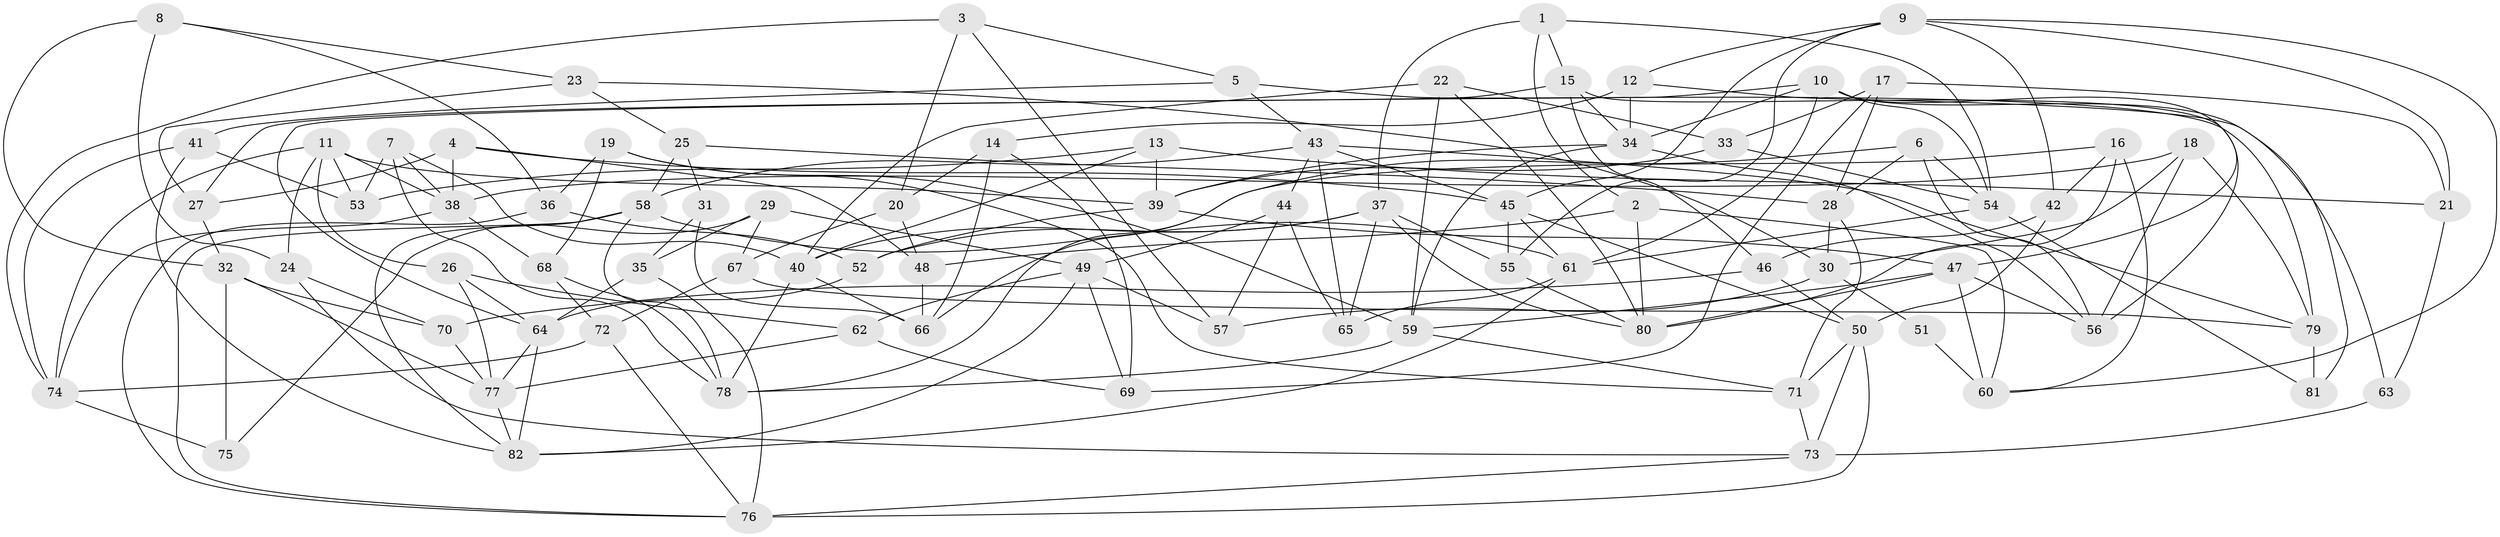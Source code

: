 // original degree distribution, {4: 1.0}
// Generated by graph-tools (version 1.1) at 2025/38/03/04/25 23:38:10]
// undirected, 82 vertices, 190 edges
graph export_dot {
  node [color=gray90,style=filled];
  1;
  2;
  3;
  4;
  5;
  6;
  7;
  8;
  9;
  10;
  11;
  12;
  13;
  14;
  15;
  16;
  17;
  18;
  19;
  20;
  21;
  22;
  23;
  24;
  25;
  26;
  27;
  28;
  29;
  30;
  31;
  32;
  33;
  34;
  35;
  36;
  37;
  38;
  39;
  40;
  41;
  42;
  43;
  44;
  45;
  46;
  47;
  48;
  49;
  50;
  51;
  52;
  53;
  54;
  55;
  56;
  57;
  58;
  59;
  60;
  61;
  62;
  63;
  64;
  65;
  66;
  67;
  68;
  69;
  70;
  71;
  72;
  73;
  74;
  75;
  76;
  77;
  78;
  79;
  80;
  81;
  82;
  1 -- 2 [weight=1.0];
  1 -- 15 [weight=1.0];
  1 -- 37 [weight=1.0];
  1 -- 54 [weight=1.0];
  2 -- 48 [weight=1.0];
  2 -- 60 [weight=1.0];
  2 -- 80 [weight=1.0];
  3 -- 5 [weight=1.0];
  3 -- 20 [weight=1.0];
  3 -- 57 [weight=1.0];
  3 -- 74 [weight=1.0];
  4 -- 27 [weight=1.0];
  4 -- 38 [weight=1.0];
  4 -- 45 [weight=1.0];
  4 -- 48 [weight=1.0];
  5 -- 41 [weight=1.0];
  5 -- 43 [weight=1.0];
  5 -- 79 [weight=1.0];
  6 -- 28 [weight=1.0];
  6 -- 54 [weight=1.0];
  6 -- 56 [weight=1.0];
  6 -- 78 [weight=1.0];
  7 -- 38 [weight=1.0];
  7 -- 40 [weight=1.0];
  7 -- 53 [weight=1.0];
  7 -- 78 [weight=1.0];
  8 -- 23 [weight=1.0];
  8 -- 24 [weight=1.0];
  8 -- 32 [weight=1.0];
  8 -- 36 [weight=1.0];
  9 -- 12 [weight=1.0];
  9 -- 21 [weight=1.0];
  9 -- 42 [weight=1.0];
  9 -- 45 [weight=1.0];
  9 -- 55 [weight=1.0];
  9 -- 60 [weight=1.0];
  10 -- 34 [weight=1.0];
  10 -- 47 [weight=1.0];
  10 -- 54 [weight=1.0];
  10 -- 61 [weight=1.0];
  10 -- 64 [weight=1.0];
  10 -- 81 [weight=1.0];
  11 -- 24 [weight=1.0];
  11 -- 26 [weight=1.0];
  11 -- 38 [weight=1.0];
  11 -- 39 [weight=1.0];
  11 -- 53 [weight=1.0];
  11 -- 74 [weight=1.0];
  12 -- 14 [weight=1.0];
  12 -- 34 [weight=1.0];
  12 -- 63 [weight=1.0];
  13 -- 21 [weight=1.0];
  13 -- 39 [weight=1.0];
  13 -- 40 [weight=1.0];
  13 -- 53 [weight=1.0];
  14 -- 20 [weight=1.0];
  14 -- 66 [weight=1.0];
  14 -- 69 [weight=1.0];
  15 -- 27 [weight=1.0];
  15 -- 34 [weight=1.0];
  15 -- 46 [weight=1.0];
  15 -- 56 [weight=2.0];
  16 -- 42 [weight=1.0];
  16 -- 60 [weight=1.0];
  16 -- 66 [weight=1.0];
  16 -- 80 [weight=1.0];
  17 -- 21 [weight=1.0];
  17 -- 28 [weight=1.0];
  17 -- 33 [weight=1.0];
  17 -- 69 [weight=1.0];
  18 -- 30 [weight=1.0];
  18 -- 38 [weight=1.0];
  18 -- 56 [weight=1.0];
  18 -- 79 [weight=1.0];
  19 -- 36 [weight=1.0];
  19 -- 59 [weight=1.0];
  19 -- 68 [weight=1.0];
  19 -- 71 [weight=1.0];
  20 -- 48 [weight=1.0];
  20 -- 67 [weight=1.0];
  21 -- 63 [weight=1.0];
  22 -- 33 [weight=1.0];
  22 -- 40 [weight=1.0];
  22 -- 59 [weight=1.0];
  22 -- 80 [weight=1.0];
  23 -- 25 [weight=1.0];
  23 -- 27 [weight=1.0];
  23 -- 30 [weight=1.0];
  24 -- 70 [weight=1.0];
  24 -- 73 [weight=1.0];
  25 -- 28 [weight=1.0];
  25 -- 31 [weight=1.0];
  25 -- 58 [weight=1.0];
  26 -- 62 [weight=1.0];
  26 -- 64 [weight=1.0];
  26 -- 77 [weight=1.0];
  27 -- 32 [weight=1.0];
  28 -- 30 [weight=1.0];
  28 -- 71 [weight=2.0];
  29 -- 35 [weight=1.0];
  29 -- 49 [weight=1.0];
  29 -- 67 [weight=1.0];
  29 -- 75 [weight=1.0];
  30 -- 51 [weight=2.0];
  30 -- 57 [weight=1.0];
  31 -- 35 [weight=1.0];
  31 -- 66 [weight=2.0];
  32 -- 70 [weight=1.0];
  32 -- 75 [weight=2.0];
  32 -- 77 [weight=1.0];
  33 -- 39 [weight=1.0];
  33 -- 54 [weight=1.0];
  34 -- 39 [weight=1.0];
  34 -- 56 [weight=1.0];
  34 -- 59 [weight=1.0];
  35 -- 64 [weight=1.0];
  35 -- 76 [weight=1.0];
  36 -- 52 [weight=1.0];
  36 -- 76 [weight=1.0];
  37 -- 40 [weight=1.0];
  37 -- 52 [weight=1.0];
  37 -- 55 [weight=1.0];
  37 -- 65 [weight=1.0];
  37 -- 80 [weight=1.0];
  38 -- 68 [weight=1.0];
  38 -- 74 [weight=1.0];
  39 -- 47 [weight=1.0];
  39 -- 52 [weight=1.0];
  40 -- 66 [weight=1.0];
  40 -- 78 [weight=1.0];
  41 -- 53 [weight=1.0];
  41 -- 74 [weight=1.0];
  41 -- 82 [weight=1.0];
  42 -- 46 [weight=1.0];
  42 -- 50 [weight=1.0];
  43 -- 44 [weight=1.0];
  43 -- 45 [weight=1.0];
  43 -- 58 [weight=1.0];
  43 -- 65 [weight=1.0];
  43 -- 79 [weight=1.0];
  44 -- 49 [weight=1.0];
  44 -- 57 [weight=1.0];
  44 -- 65 [weight=1.0];
  45 -- 50 [weight=1.0];
  45 -- 55 [weight=1.0];
  45 -- 61 [weight=1.0];
  46 -- 50 [weight=1.0];
  46 -- 70 [weight=1.0];
  47 -- 56 [weight=1.0];
  47 -- 59 [weight=1.0];
  47 -- 60 [weight=1.0];
  47 -- 80 [weight=1.0];
  48 -- 66 [weight=1.0];
  49 -- 57 [weight=1.0];
  49 -- 62 [weight=1.0];
  49 -- 69 [weight=1.0];
  49 -- 82 [weight=1.0];
  50 -- 71 [weight=1.0];
  50 -- 73 [weight=1.0];
  50 -- 76 [weight=1.0];
  51 -- 60 [weight=2.0];
  52 -- 64 [weight=1.0];
  54 -- 61 [weight=1.0];
  54 -- 81 [weight=1.0];
  55 -- 80 [weight=1.0];
  58 -- 61 [weight=1.0];
  58 -- 76 [weight=1.0];
  58 -- 78 [weight=1.0];
  58 -- 82 [weight=1.0];
  59 -- 71 [weight=1.0];
  59 -- 78 [weight=1.0];
  61 -- 65 [weight=1.0];
  61 -- 82 [weight=1.0];
  62 -- 69 [weight=1.0];
  62 -- 77 [weight=1.0];
  63 -- 73 [weight=2.0];
  64 -- 77 [weight=1.0];
  64 -- 82 [weight=1.0];
  67 -- 72 [weight=1.0];
  67 -- 79 [weight=1.0];
  68 -- 72 [weight=1.0];
  68 -- 78 [weight=1.0];
  70 -- 77 [weight=1.0];
  71 -- 73 [weight=1.0];
  72 -- 74 [weight=1.0];
  72 -- 76 [weight=1.0];
  73 -- 76 [weight=1.0];
  74 -- 75 [weight=1.0];
  77 -- 82 [weight=1.0];
  79 -- 81 [weight=2.0];
}
